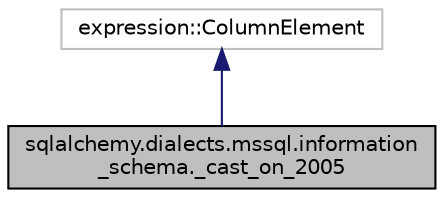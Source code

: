 digraph "sqlalchemy.dialects.mssql.information_schema._cast_on_2005"
{
 // LATEX_PDF_SIZE
  edge [fontname="Helvetica",fontsize="10",labelfontname="Helvetica",labelfontsize="10"];
  node [fontname="Helvetica",fontsize="10",shape=record];
  Node1 [label="sqlalchemy.dialects.mssql.information\l_schema._cast_on_2005",height=0.2,width=0.4,color="black", fillcolor="grey75", style="filled", fontcolor="black",tooltip=" "];
  Node2 -> Node1 [dir="back",color="midnightblue",fontsize="10",style="solid",fontname="Helvetica"];
  Node2 [label="expression::ColumnElement",height=0.2,width=0.4,color="grey75", fillcolor="white", style="filled",tooltip=" "];
}

